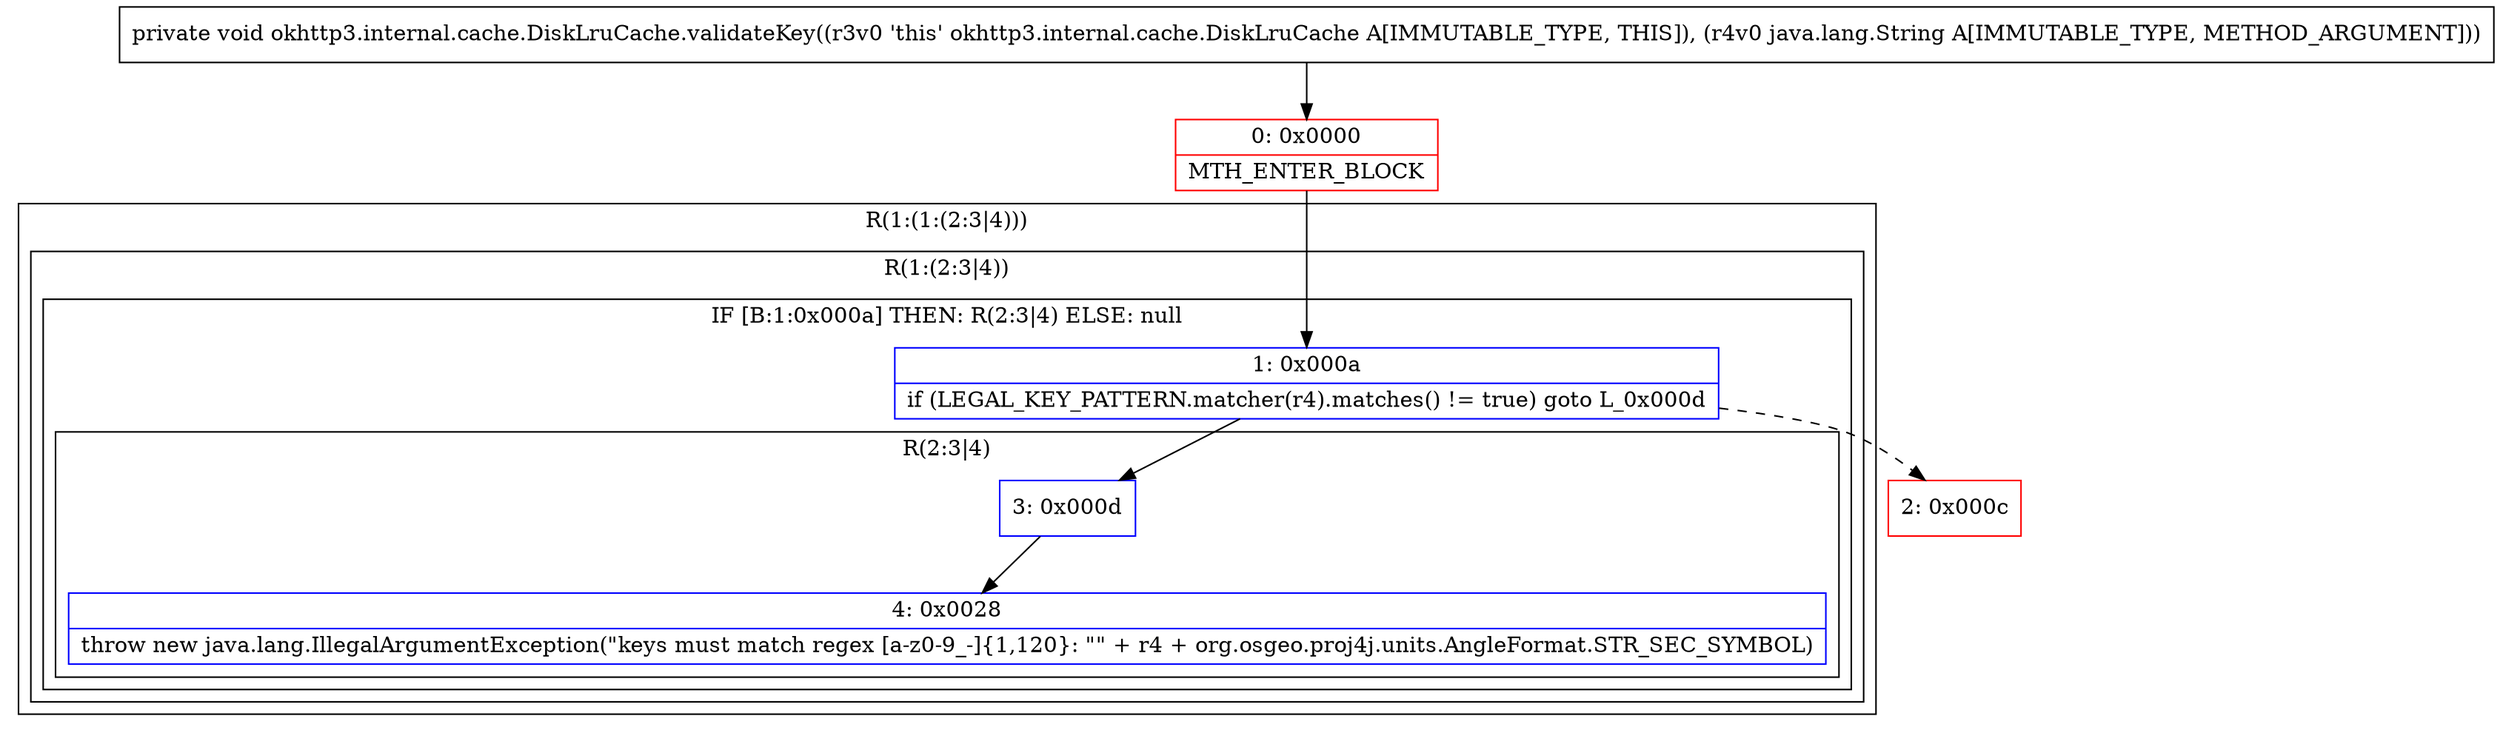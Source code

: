 digraph "CFG forokhttp3.internal.cache.DiskLruCache.validateKey(Ljava\/lang\/String;)V" {
subgraph cluster_Region_74762029 {
label = "R(1:(1:(2:3|4)))";
node [shape=record,color=blue];
subgraph cluster_Region_1790964119 {
label = "R(1:(2:3|4))";
node [shape=record,color=blue];
subgraph cluster_IfRegion_499385824 {
label = "IF [B:1:0x000a] THEN: R(2:3|4) ELSE: null";
node [shape=record,color=blue];
Node_1 [shape=record,label="{1\:\ 0x000a|if (LEGAL_KEY_PATTERN.matcher(r4).matches() != true) goto L_0x000d\l}"];
subgraph cluster_Region_844813459 {
label = "R(2:3|4)";
node [shape=record,color=blue];
Node_3 [shape=record,label="{3\:\ 0x000d}"];
Node_4 [shape=record,label="{4\:\ 0x0028|throw new java.lang.IllegalArgumentException(\"keys must match regex [a\-z0\-9_\-]\{1,120\}: \"\" + r4 + org.osgeo.proj4j.units.AngleFormat.STR_SEC_SYMBOL)\l}"];
}
}
}
}
Node_0 [shape=record,color=red,label="{0\:\ 0x0000|MTH_ENTER_BLOCK\l}"];
Node_2 [shape=record,color=red,label="{2\:\ 0x000c}"];
MethodNode[shape=record,label="{private void okhttp3.internal.cache.DiskLruCache.validateKey((r3v0 'this' okhttp3.internal.cache.DiskLruCache A[IMMUTABLE_TYPE, THIS]), (r4v0 java.lang.String A[IMMUTABLE_TYPE, METHOD_ARGUMENT])) }"];
MethodNode -> Node_0;
Node_1 -> Node_2[style=dashed];
Node_1 -> Node_3;
Node_3 -> Node_4;
Node_0 -> Node_1;
}

